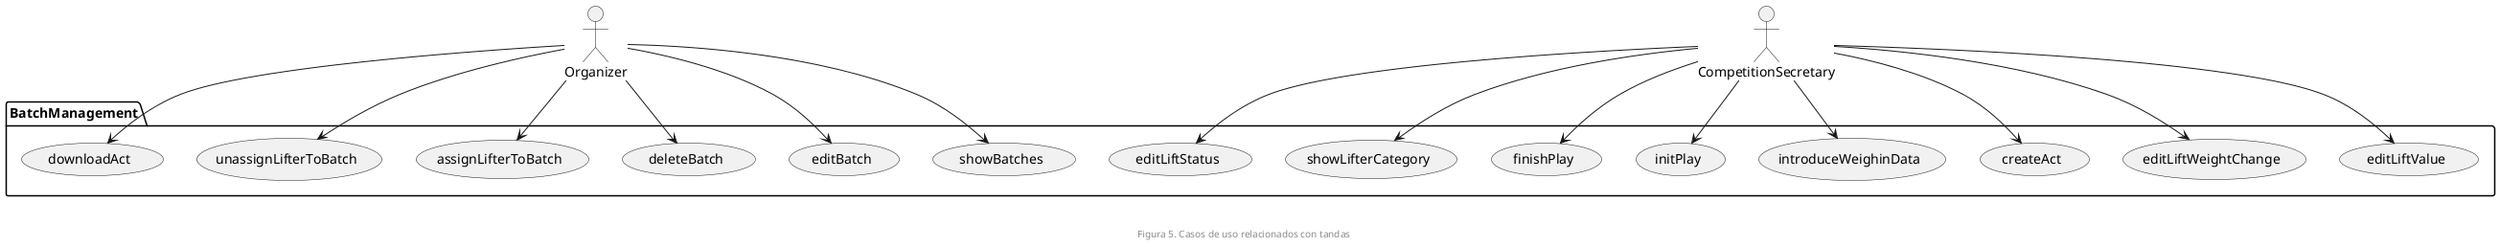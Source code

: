 @startuml
' left to right direction
package BatchManagement {
  usecase showBatches
  usecase editBatch

  usecase deleteBatch
  usecase assignLifterToBatch
  usecase unassignLifterToBatch

  usecase showLifterCategory
  usecase editLiftStatus
  usecase editLiftValue

  usecase editLiftWeightChange
  usecase createAct
  usecase downloadAct
  usecase introduceWeighinData

  usecase initPlay
  usecase finishPlay
}

Organizer --> showBatches
Organizer --> editBatch
Organizer --> assignLifterToBatch
Organizer --> unassignLifterToBatch
Organizer --> deleteBatch
Organizer --> downloadAct

CompetitionSecretary --> introduceWeighinData
CompetitionSecretary --> editLiftStatus
CompetitionSecretary --> editLiftValue
CompetitionSecretary --> createAct
CompetitionSecretary --> editLiftWeightChange
CompetitionSecretary --> showLifterCategory
CompetitionSecretary --> initPlay
CompetitionSecretary --> finishPlay

footer \n\nFigura 5. Casos de uso relacionados con tandas

@enduml